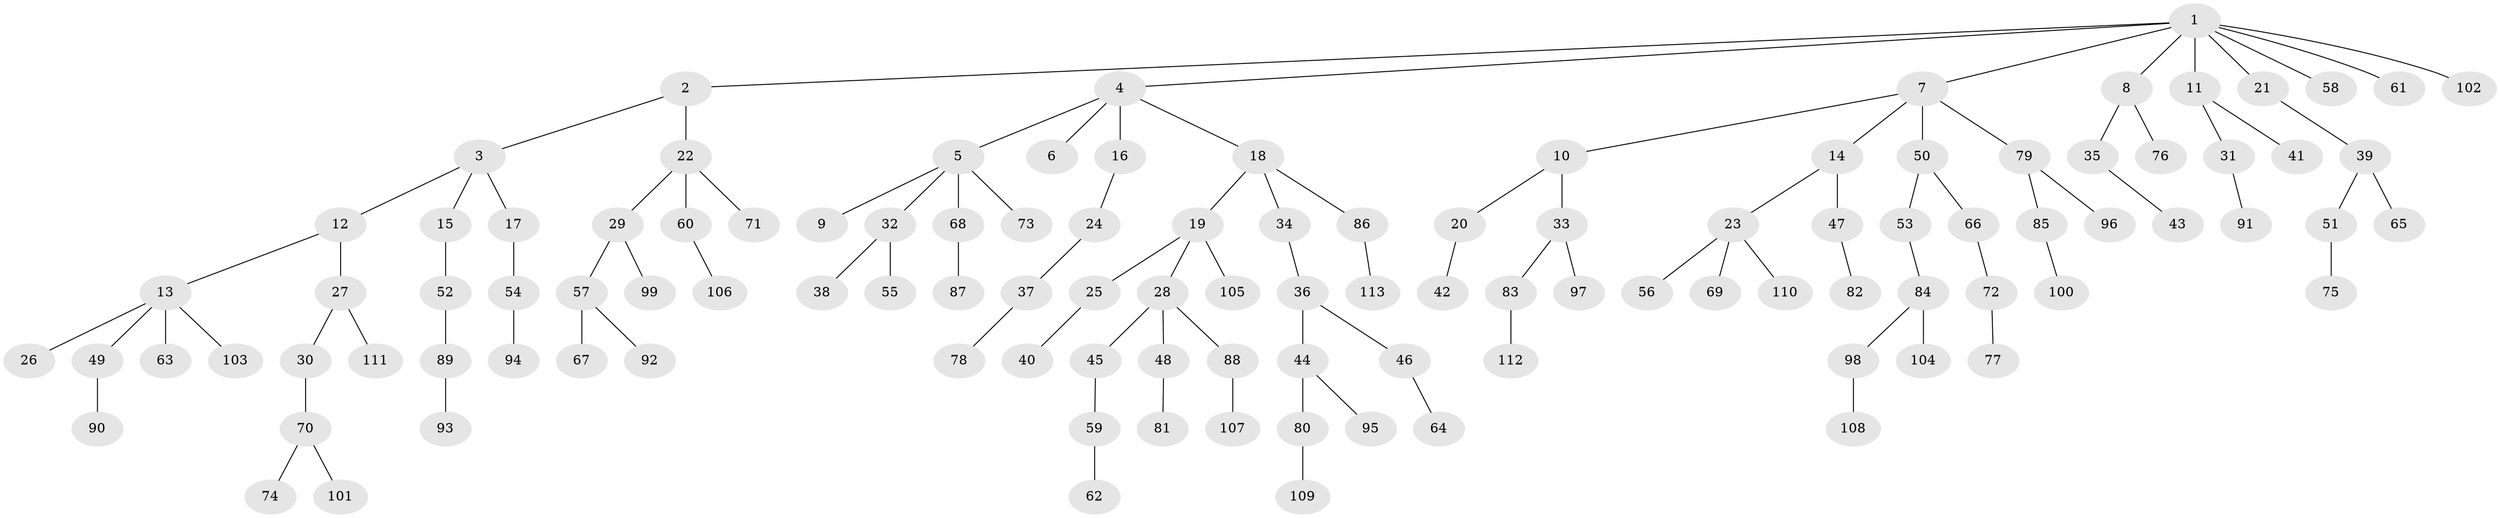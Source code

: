 // coarse degree distribution, {8: 0.0136986301369863, 5: 0.0136986301369863, 4: 0.0821917808219178, 7: 0.0136986301369863, 1: 0.5342465753424658, 6: 0.0136986301369863, 2: 0.2328767123287671, 3: 0.0958904109589041}
// Generated by graph-tools (version 1.1) at 2025/24/03/03/25 07:24:07]
// undirected, 113 vertices, 112 edges
graph export_dot {
graph [start="1"]
  node [color=gray90,style=filled];
  1;
  2;
  3;
  4;
  5;
  6;
  7;
  8;
  9;
  10;
  11;
  12;
  13;
  14;
  15;
  16;
  17;
  18;
  19;
  20;
  21;
  22;
  23;
  24;
  25;
  26;
  27;
  28;
  29;
  30;
  31;
  32;
  33;
  34;
  35;
  36;
  37;
  38;
  39;
  40;
  41;
  42;
  43;
  44;
  45;
  46;
  47;
  48;
  49;
  50;
  51;
  52;
  53;
  54;
  55;
  56;
  57;
  58;
  59;
  60;
  61;
  62;
  63;
  64;
  65;
  66;
  67;
  68;
  69;
  70;
  71;
  72;
  73;
  74;
  75;
  76;
  77;
  78;
  79;
  80;
  81;
  82;
  83;
  84;
  85;
  86;
  87;
  88;
  89;
  90;
  91;
  92;
  93;
  94;
  95;
  96;
  97;
  98;
  99;
  100;
  101;
  102;
  103;
  104;
  105;
  106;
  107;
  108;
  109;
  110;
  111;
  112;
  113;
  1 -- 2;
  1 -- 4;
  1 -- 7;
  1 -- 8;
  1 -- 11;
  1 -- 21;
  1 -- 58;
  1 -- 61;
  1 -- 102;
  2 -- 3;
  2 -- 22;
  3 -- 12;
  3 -- 15;
  3 -- 17;
  4 -- 5;
  4 -- 6;
  4 -- 16;
  4 -- 18;
  5 -- 9;
  5 -- 32;
  5 -- 68;
  5 -- 73;
  7 -- 10;
  7 -- 14;
  7 -- 50;
  7 -- 79;
  8 -- 35;
  8 -- 76;
  10 -- 20;
  10 -- 33;
  11 -- 31;
  11 -- 41;
  12 -- 13;
  12 -- 27;
  13 -- 26;
  13 -- 49;
  13 -- 63;
  13 -- 103;
  14 -- 23;
  14 -- 47;
  15 -- 52;
  16 -- 24;
  17 -- 54;
  18 -- 19;
  18 -- 34;
  18 -- 86;
  19 -- 25;
  19 -- 28;
  19 -- 105;
  20 -- 42;
  21 -- 39;
  22 -- 29;
  22 -- 60;
  22 -- 71;
  23 -- 56;
  23 -- 69;
  23 -- 110;
  24 -- 37;
  25 -- 40;
  27 -- 30;
  27 -- 111;
  28 -- 45;
  28 -- 48;
  28 -- 88;
  29 -- 57;
  29 -- 99;
  30 -- 70;
  31 -- 91;
  32 -- 38;
  32 -- 55;
  33 -- 83;
  33 -- 97;
  34 -- 36;
  35 -- 43;
  36 -- 44;
  36 -- 46;
  37 -- 78;
  39 -- 51;
  39 -- 65;
  44 -- 80;
  44 -- 95;
  45 -- 59;
  46 -- 64;
  47 -- 82;
  48 -- 81;
  49 -- 90;
  50 -- 53;
  50 -- 66;
  51 -- 75;
  52 -- 89;
  53 -- 84;
  54 -- 94;
  57 -- 67;
  57 -- 92;
  59 -- 62;
  60 -- 106;
  66 -- 72;
  68 -- 87;
  70 -- 74;
  70 -- 101;
  72 -- 77;
  79 -- 85;
  79 -- 96;
  80 -- 109;
  83 -- 112;
  84 -- 98;
  84 -- 104;
  85 -- 100;
  86 -- 113;
  88 -- 107;
  89 -- 93;
  98 -- 108;
}
